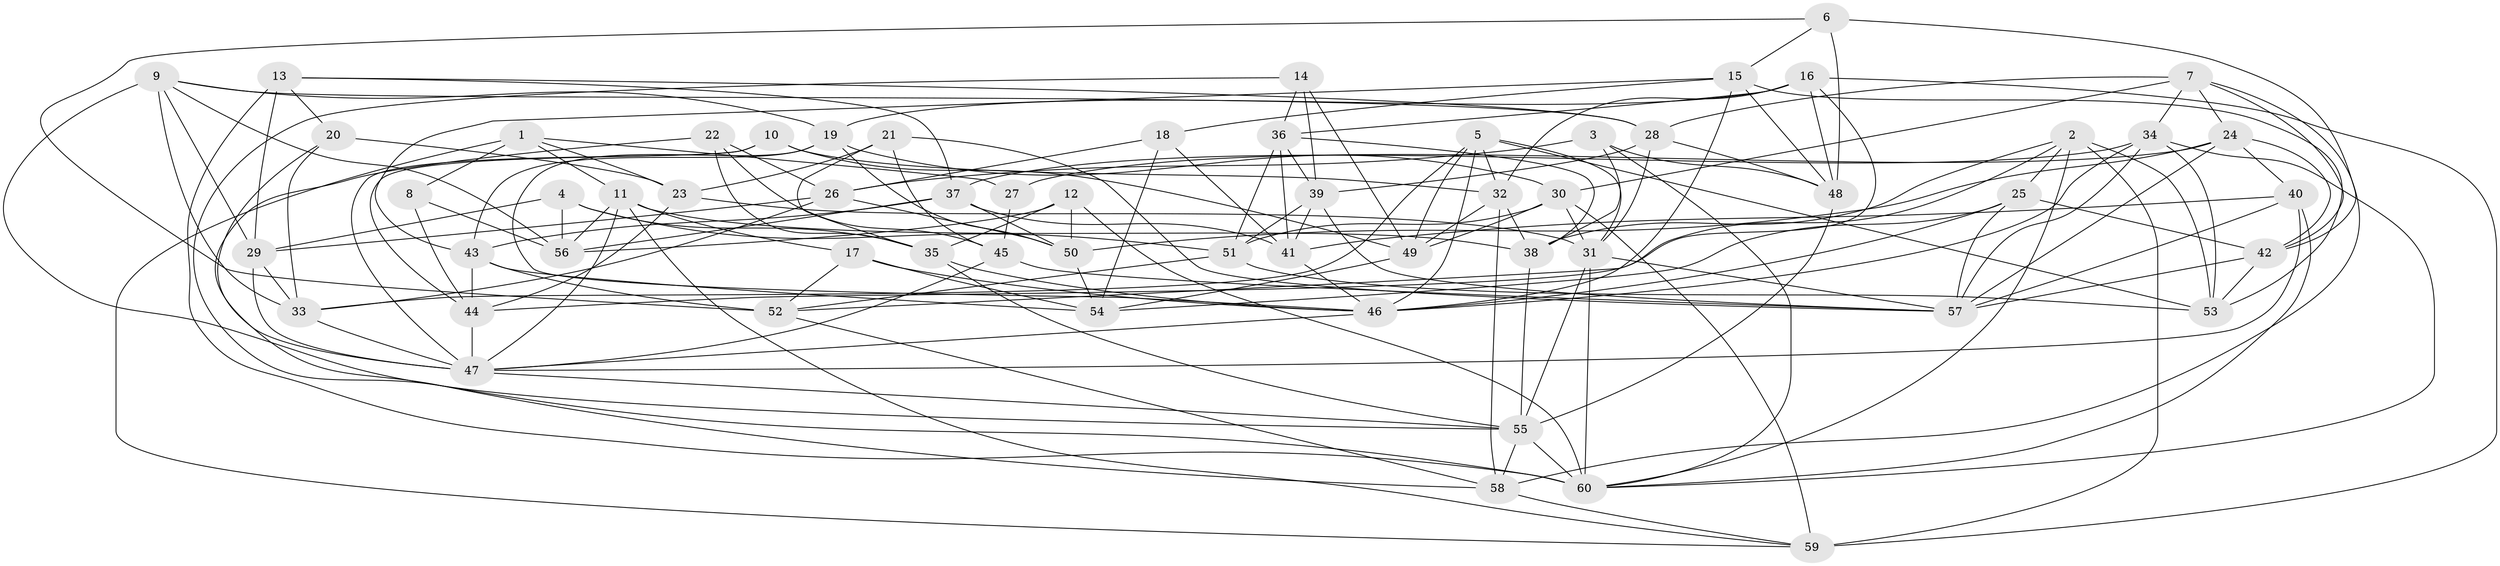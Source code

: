 // original degree distribution, {4: 1.0}
// Generated by graph-tools (version 1.1) at 2025/50/03/09/25 03:50:43]
// undirected, 60 vertices, 171 edges
graph export_dot {
graph [start="1"]
  node [color=gray90,style=filled];
  1;
  2;
  3;
  4;
  5;
  6;
  7;
  8;
  9;
  10;
  11;
  12;
  13;
  14;
  15;
  16;
  17;
  18;
  19;
  20;
  21;
  22;
  23;
  24;
  25;
  26;
  27;
  28;
  29;
  30;
  31;
  32;
  33;
  34;
  35;
  36;
  37;
  38;
  39;
  40;
  41;
  42;
  43;
  44;
  45;
  46;
  47;
  48;
  49;
  50;
  51;
  52;
  53;
  54;
  55;
  56;
  57;
  58;
  59;
  60;
  1 -- 8 [weight=2.0];
  1 -- 11 [weight=1.0];
  1 -- 23 [weight=1.0];
  1 -- 27 [weight=1.0];
  1 -- 59 [weight=1.0];
  2 -- 25 [weight=1.0];
  2 -- 38 [weight=1.0];
  2 -- 44 [weight=1.0];
  2 -- 53 [weight=1.0];
  2 -- 59 [weight=1.0];
  2 -- 60 [weight=1.0];
  3 -- 26 [weight=1.0];
  3 -- 38 [weight=1.0];
  3 -- 48 [weight=1.0];
  3 -- 60 [weight=1.0];
  4 -- 29 [weight=1.0];
  4 -- 35 [weight=1.0];
  4 -- 51 [weight=1.0];
  4 -- 56 [weight=1.0];
  5 -- 31 [weight=1.0];
  5 -- 32 [weight=1.0];
  5 -- 33 [weight=1.0];
  5 -- 46 [weight=1.0];
  5 -- 49 [weight=1.0];
  5 -- 53 [weight=1.0];
  6 -- 15 [weight=1.0];
  6 -- 42 [weight=1.0];
  6 -- 48 [weight=1.0];
  6 -- 52 [weight=1.0];
  7 -- 24 [weight=1.0];
  7 -- 28 [weight=1.0];
  7 -- 30 [weight=1.0];
  7 -- 34 [weight=1.0];
  7 -- 42 [weight=1.0];
  7 -- 58 [weight=1.0];
  8 -- 44 [weight=1.0];
  8 -- 56 [weight=1.0];
  9 -- 19 [weight=1.0];
  9 -- 28 [weight=1.0];
  9 -- 29 [weight=1.0];
  9 -- 33 [weight=1.0];
  9 -- 55 [weight=1.0];
  9 -- 56 [weight=1.0];
  10 -- 32 [weight=1.0];
  10 -- 44 [weight=1.0];
  10 -- 47 [weight=1.0];
  10 -- 49 [weight=1.0];
  11 -- 17 [weight=1.0];
  11 -- 38 [weight=1.0];
  11 -- 47 [weight=1.0];
  11 -- 56 [weight=1.0];
  11 -- 59 [weight=1.0];
  12 -- 35 [weight=1.0];
  12 -- 50 [weight=1.0];
  12 -- 56 [weight=1.0];
  12 -- 60 [weight=1.0];
  13 -- 20 [weight=1.0];
  13 -- 28 [weight=1.0];
  13 -- 29 [weight=1.0];
  13 -- 37 [weight=1.0];
  13 -- 60 [weight=2.0];
  14 -- 36 [weight=1.0];
  14 -- 39 [weight=1.0];
  14 -- 49 [weight=1.0];
  14 -- 60 [weight=1.0];
  15 -- 18 [weight=1.0];
  15 -- 43 [weight=1.0];
  15 -- 46 [weight=1.0];
  15 -- 48 [weight=1.0];
  15 -- 53 [weight=1.0];
  16 -- 19 [weight=1.0];
  16 -- 32 [weight=1.0];
  16 -- 36 [weight=1.0];
  16 -- 48 [weight=1.0];
  16 -- 52 [weight=1.0];
  16 -- 59 [weight=1.0];
  17 -- 46 [weight=1.0];
  17 -- 52 [weight=1.0];
  17 -- 54 [weight=1.0];
  18 -- 26 [weight=1.0];
  18 -- 41 [weight=1.0];
  18 -- 54 [weight=1.0];
  19 -- 30 [weight=1.0];
  19 -- 43 [weight=1.0];
  19 -- 46 [weight=1.0];
  19 -- 50 [weight=1.0];
  20 -- 23 [weight=1.0];
  20 -- 33 [weight=1.0];
  20 -- 47 [weight=1.0];
  21 -- 23 [weight=1.0];
  21 -- 35 [weight=1.0];
  21 -- 45 [weight=1.0];
  21 -- 57 [weight=1.0];
  22 -- 26 [weight=1.0];
  22 -- 35 [weight=1.0];
  22 -- 45 [weight=1.0];
  22 -- 58 [weight=1.0];
  23 -- 31 [weight=2.0];
  23 -- 44 [weight=1.0];
  24 -- 27 [weight=1.0];
  24 -- 40 [weight=1.0];
  24 -- 42 [weight=1.0];
  24 -- 50 [weight=1.0];
  24 -- 57 [weight=1.0];
  25 -- 42 [weight=1.0];
  25 -- 46 [weight=2.0];
  25 -- 54 [weight=1.0];
  25 -- 57 [weight=1.0];
  26 -- 29 [weight=1.0];
  26 -- 33 [weight=1.0];
  26 -- 50 [weight=1.0];
  27 -- 45 [weight=2.0];
  28 -- 31 [weight=1.0];
  28 -- 39 [weight=1.0];
  28 -- 48 [weight=1.0];
  29 -- 33 [weight=1.0];
  29 -- 47 [weight=1.0];
  30 -- 31 [weight=1.0];
  30 -- 49 [weight=1.0];
  30 -- 51 [weight=1.0];
  30 -- 59 [weight=1.0];
  31 -- 55 [weight=1.0];
  31 -- 57 [weight=1.0];
  31 -- 60 [weight=1.0];
  32 -- 38 [weight=1.0];
  32 -- 49 [weight=1.0];
  32 -- 58 [weight=1.0];
  33 -- 47 [weight=1.0];
  34 -- 37 [weight=1.0];
  34 -- 46 [weight=1.0];
  34 -- 53 [weight=1.0];
  34 -- 57 [weight=1.0];
  34 -- 60 [weight=1.0];
  35 -- 46 [weight=1.0];
  35 -- 55 [weight=1.0];
  36 -- 38 [weight=1.0];
  36 -- 39 [weight=1.0];
  36 -- 41 [weight=1.0];
  36 -- 51 [weight=1.0];
  37 -- 41 [weight=1.0];
  37 -- 43 [weight=1.0];
  37 -- 50 [weight=1.0];
  37 -- 56 [weight=1.0];
  38 -- 55 [weight=1.0];
  39 -- 41 [weight=1.0];
  39 -- 51 [weight=1.0];
  39 -- 57 [weight=1.0];
  40 -- 41 [weight=1.0];
  40 -- 47 [weight=1.0];
  40 -- 57 [weight=2.0];
  40 -- 60 [weight=1.0];
  41 -- 46 [weight=1.0];
  42 -- 53 [weight=1.0];
  42 -- 57 [weight=1.0];
  43 -- 44 [weight=1.0];
  43 -- 52 [weight=1.0];
  43 -- 54 [weight=1.0];
  44 -- 47 [weight=1.0];
  45 -- 47 [weight=1.0];
  45 -- 57 [weight=1.0];
  46 -- 47 [weight=1.0];
  47 -- 55 [weight=1.0];
  48 -- 55 [weight=1.0];
  49 -- 54 [weight=1.0];
  50 -- 54 [weight=1.0];
  51 -- 52 [weight=1.0];
  51 -- 53 [weight=1.0];
  52 -- 58 [weight=1.0];
  55 -- 58 [weight=1.0];
  55 -- 60 [weight=1.0];
  58 -- 59 [weight=1.0];
}
